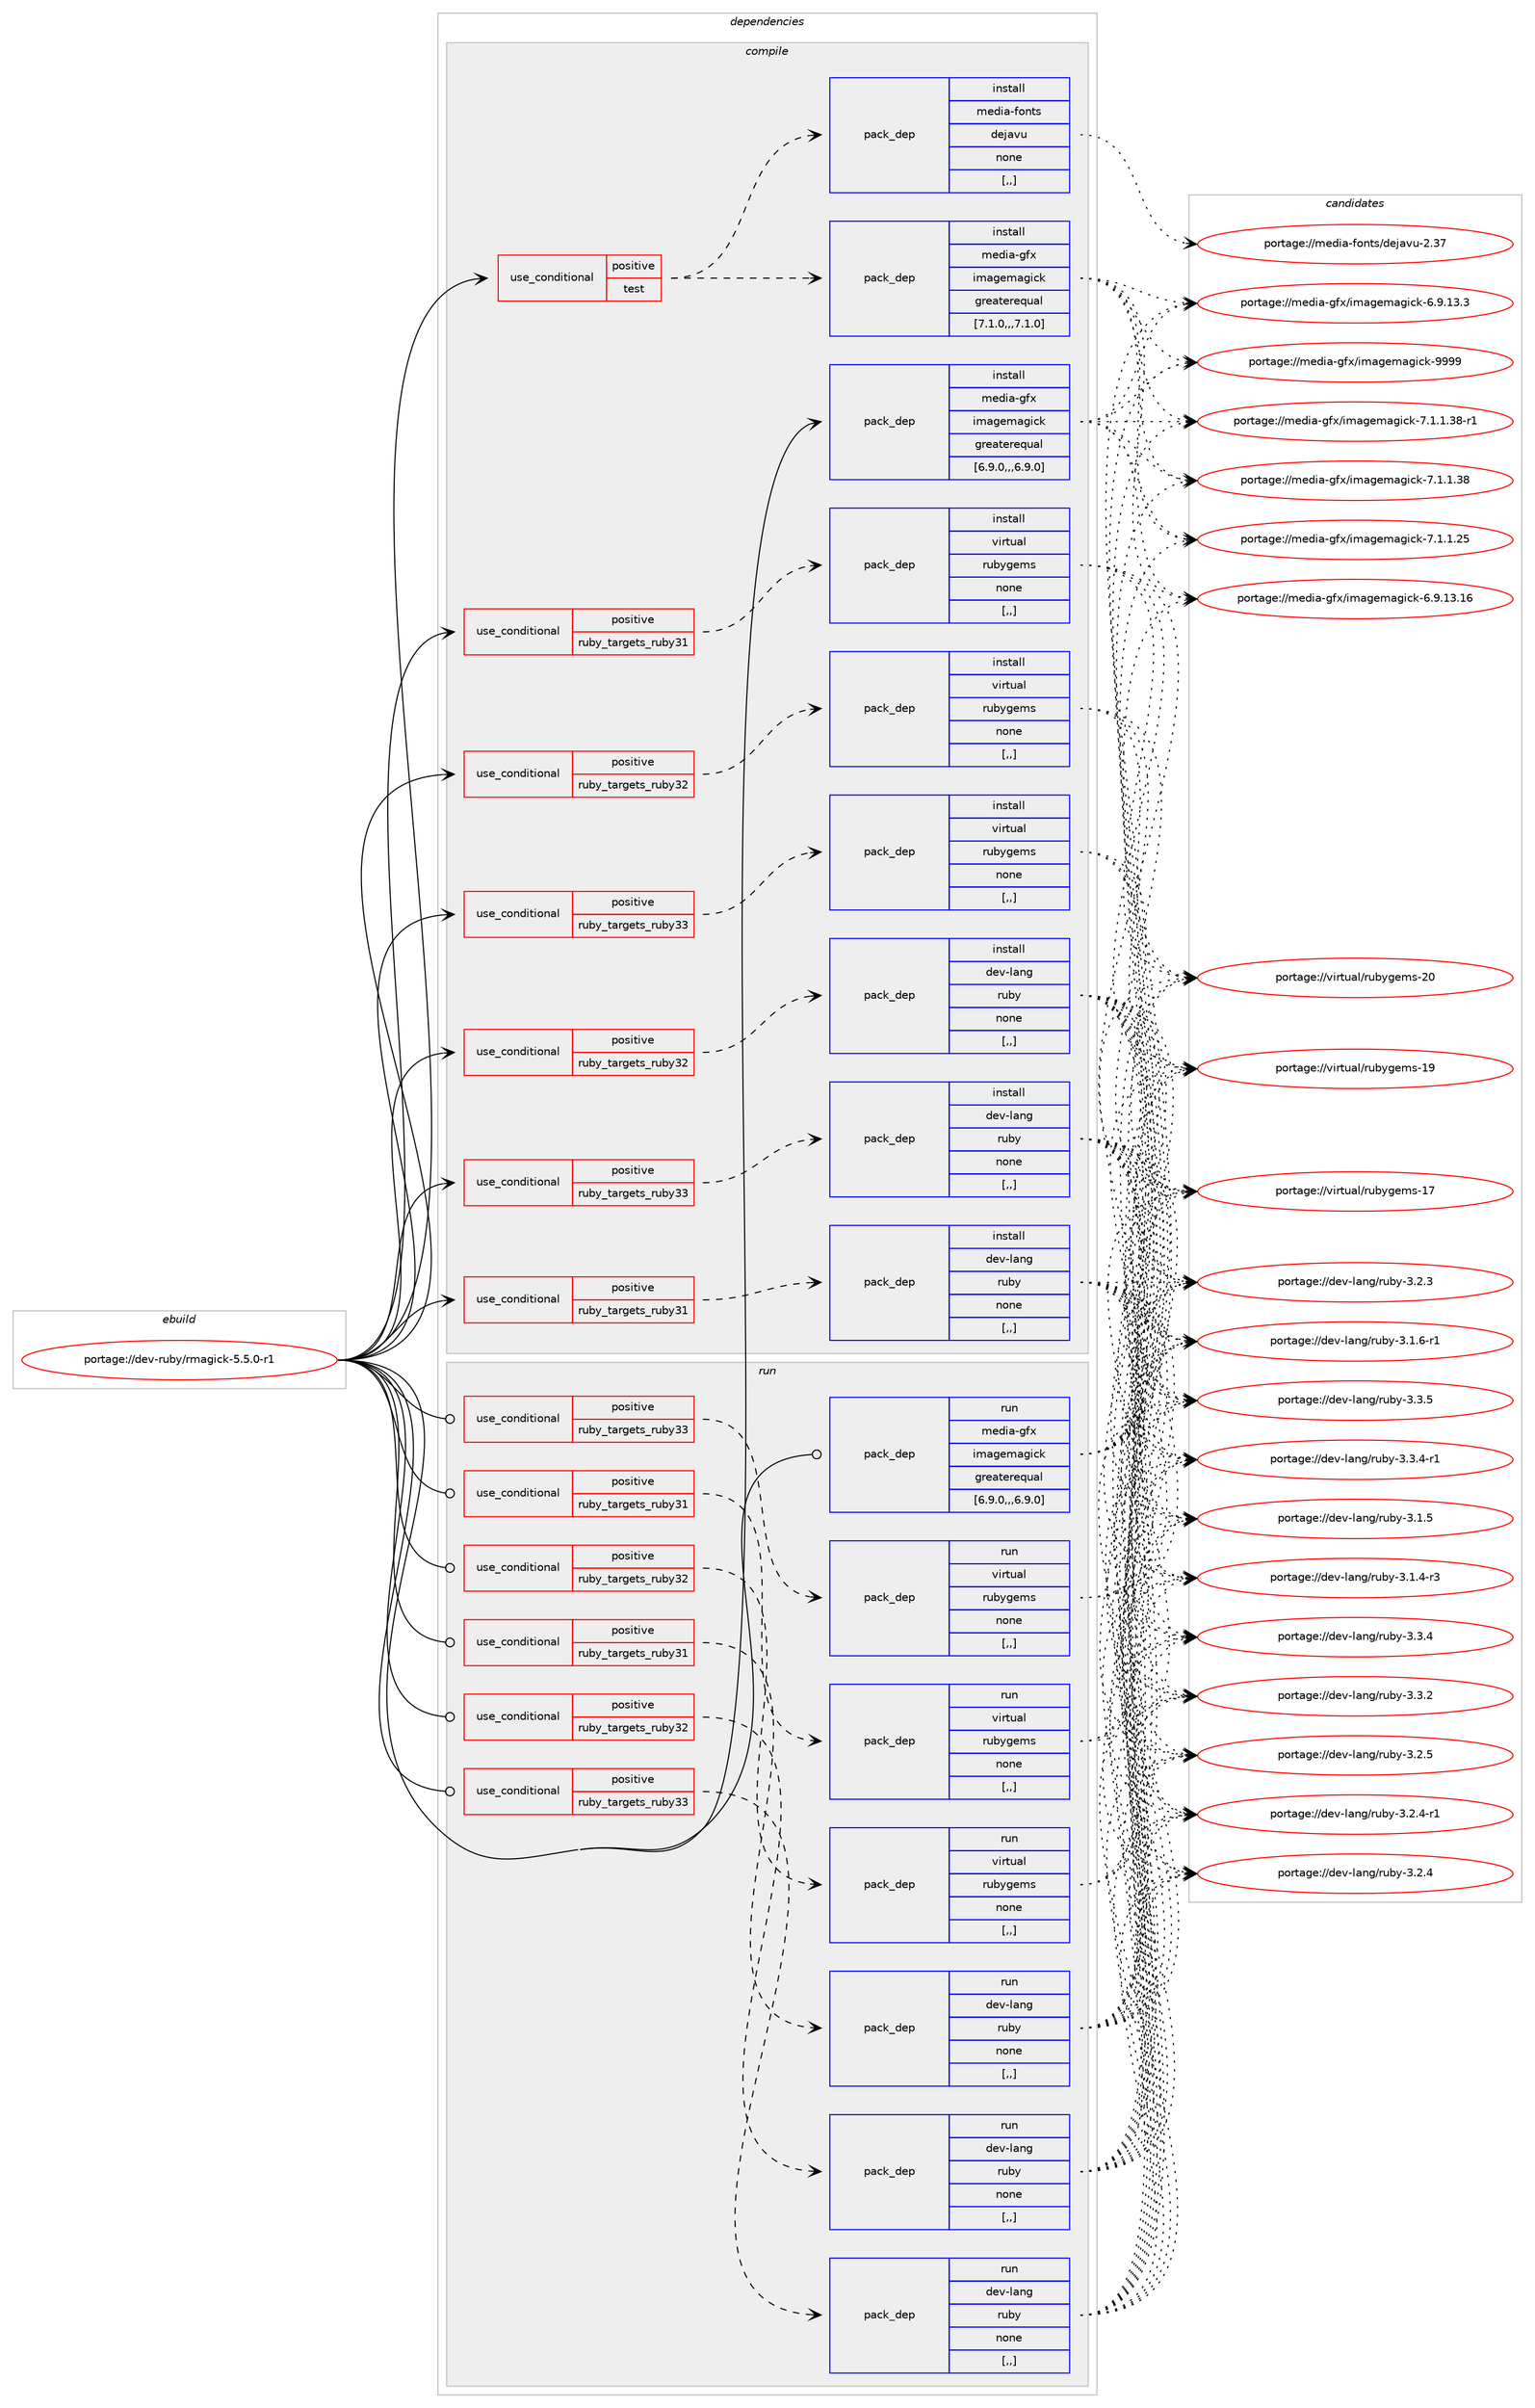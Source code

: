 digraph prolog {

# *************
# Graph options
# *************

newrank=true;
concentrate=true;
compound=true;
graph [rankdir=LR,fontname=Helvetica,fontsize=10,ranksep=1.5];#, ranksep=2.5, nodesep=0.2];
edge  [arrowhead=vee];
node  [fontname=Helvetica,fontsize=10];

# **********
# The ebuild
# **********

subgraph cluster_leftcol {
color=gray;
label=<<i>ebuild</i>>;
id [label="portage://dev-ruby/rmagick-5.5.0-r1", color=red, width=4, href="../dev-ruby/rmagick-5.5.0-r1.svg"];
}

# ****************
# The dependencies
# ****************

subgraph cluster_midcol {
color=gray;
label=<<i>dependencies</i>>;
subgraph cluster_compile {
fillcolor="#eeeeee";
style=filled;
label=<<i>compile</i>>;
subgraph cond185738 {
dependency695220 [label=<<TABLE BORDER="0" CELLBORDER="1" CELLSPACING="0" CELLPADDING="4"><TR><TD ROWSPAN="3" CELLPADDING="10">use_conditional</TD></TR><TR><TD>positive</TD></TR><TR><TD>ruby_targets_ruby31</TD></TR></TABLE>>, shape=none, color=red];
subgraph pack504527 {
dependency695221 [label=<<TABLE BORDER="0" CELLBORDER="1" CELLSPACING="0" CELLPADDING="4" WIDTH="220"><TR><TD ROWSPAN="6" CELLPADDING="30">pack_dep</TD></TR><TR><TD WIDTH="110">install</TD></TR><TR><TD>dev-lang</TD></TR><TR><TD>ruby</TD></TR><TR><TD>none</TD></TR><TR><TD>[,,]</TD></TR></TABLE>>, shape=none, color=blue];
}
dependency695220:e -> dependency695221:w [weight=20,style="dashed",arrowhead="vee"];
}
id:e -> dependency695220:w [weight=20,style="solid",arrowhead="vee"];
subgraph cond185739 {
dependency695222 [label=<<TABLE BORDER="0" CELLBORDER="1" CELLSPACING="0" CELLPADDING="4"><TR><TD ROWSPAN="3" CELLPADDING="10">use_conditional</TD></TR><TR><TD>positive</TD></TR><TR><TD>ruby_targets_ruby31</TD></TR></TABLE>>, shape=none, color=red];
subgraph pack504528 {
dependency695223 [label=<<TABLE BORDER="0" CELLBORDER="1" CELLSPACING="0" CELLPADDING="4" WIDTH="220"><TR><TD ROWSPAN="6" CELLPADDING="30">pack_dep</TD></TR><TR><TD WIDTH="110">install</TD></TR><TR><TD>virtual</TD></TR><TR><TD>rubygems</TD></TR><TR><TD>none</TD></TR><TR><TD>[,,]</TD></TR></TABLE>>, shape=none, color=blue];
}
dependency695222:e -> dependency695223:w [weight=20,style="dashed",arrowhead="vee"];
}
id:e -> dependency695222:w [weight=20,style="solid",arrowhead="vee"];
subgraph cond185740 {
dependency695224 [label=<<TABLE BORDER="0" CELLBORDER="1" CELLSPACING="0" CELLPADDING="4"><TR><TD ROWSPAN="3" CELLPADDING="10">use_conditional</TD></TR><TR><TD>positive</TD></TR><TR><TD>ruby_targets_ruby32</TD></TR></TABLE>>, shape=none, color=red];
subgraph pack504529 {
dependency695225 [label=<<TABLE BORDER="0" CELLBORDER="1" CELLSPACING="0" CELLPADDING="4" WIDTH="220"><TR><TD ROWSPAN="6" CELLPADDING="30">pack_dep</TD></TR><TR><TD WIDTH="110">install</TD></TR><TR><TD>dev-lang</TD></TR><TR><TD>ruby</TD></TR><TR><TD>none</TD></TR><TR><TD>[,,]</TD></TR></TABLE>>, shape=none, color=blue];
}
dependency695224:e -> dependency695225:w [weight=20,style="dashed",arrowhead="vee"];
}
id:e -> dependency695224:w [weight=20,style="solid",arrowhead="vee"];
subgraph cond185741 {
dependency695226 [label=<<TABLE BORDER="0" CELLBORDER="1" CELLSPACING="0" CELLPADDING="4"><TR><TD ROWSPAN="3" CELLPADDING="10">use_conditional</TD></TR><TR><TD>positive</TD></TR><TR><TD>ruby_targets_ruby32</TD></TR></TABLE>>, shape=none, color=red];
subgraph pack504530 {
dependency695227 [label=<<TABLE BORDER="0" CELLBORDER="1" CELLSPACING="0" CELLPADDING="4" WIDTH="220"><TR><TD ROWSPAN="6" CELLPADDING="30">pack_dep</TD></TR><TR><TD WIDTH="110">install</TD></TR><TR><TD>virtual</TD></TR><TR><TD>rubygems</TD></TR><TR><TD>none</TD></TR><TR><TD>[,,]</TD></TR></TABLE>>, shape=none, color=blue];
}
dependency695226:e -> dependency695227:w [weight=20,style="dashed",arrowhead="vee"];
}
id:e -> dependency695226:w [weight=20,style="solid",arrowhead="vee"];
subgraph cond185742 {
dependency695228 [label=<<TABLE BORDER="0" CELLBORDER="1" CELLSPACING="0" CELLPADDING="4"><TR><TD ROWSPAN="3" CELLPADDING="10">use_conditional</TD></TR><TR><TD>positive</TD></TR><TR><TD>ruby_targets_ruby33</TD></TR></TABLE>>, shape=none, color=red];
subgraph pack504531 {
dependency695229 [label=<<TABLE BORDER="0" CELLBORDER="1" CELLSPACING="0" CELLPADDING="4" WIDTH="220"><TR><TD ROWSPAN="6" CELLPADDING="30">pack_dep</TD></TR><TR><TD WIDTH="110">install</TD></TR><TR><TD>dev-lang</TD></TR><TR><TD>ruby</TD></TR><TR><TD>none</TD></TR><TR><TD>[,,]</TD></TR></TABLE>>, shape=none, color=blue];
}
dependency695228:e -> dependency695229:w [weight=20,style="dashed",arrowhead="vee"];
}
id:e -> dependency695228:w [weight=20,style="solid",arrowhead="vee"];
subgraph cond185743 {
dependency695230 [label=<<TABLE BORDER="0" CELLBORDER="1" CELLSPACING="0" CELLPADDING="4"><TR><TD ROWSPAN="3" CELLPADDING="10">use_conditional</TD></TR><TR><TD>positive</TD></TR><TR><TD>ruby_targets_ruby33</TD></TR></TABLE>>, shape=none, color=red];
subgraph pack504532 {
dependency695231 [label=<<TABLE BORDER="0" CELLBORDER="1" CELLSPACING="0" CELLPADDING="4" WIDTH="220"><TR><TD ROWSPAN="6" CELLPADDING="30">pack_dep</TD></TR><TR><TD WIDTH="110">install</TD></TR><TR><TD>virtual</TD></TR><TR><TD>rubygems</TD></TR><TR><TD>none</TD></TR><TR><TD>[,,]</TD></TR></TABLE>>, shape=none, color=blue];
}
dependency695230:e -> dependency695231:w [weight=20,style="dashed",arrowhead="vee"];
}
id:e -> dependency695230:w [weight=20,style="solid",arrowhead="vee"];
subgraph cond185744 {
dependency695232 [label=<<TABLE BORDER="0" CELLBORDER="1" CELLSPACING="0" CELLPADDING="4"><TR><TD ROWSPAN="3" CELLPADDING="10">use_conditional</TD></TR><TR><TD>positive</TD></TR><TR><TD>test</TD></TR></TABLE>>, shape=none, color=red];
subgraph pack504533 {
dependency695233 [label=<<TABLE BORDER="0" CELLBORDER="1" CELLSPACING="0" CELLPADDING="4" WIDTH="220"><TR><TD ROWSPAN="6" CELLPADDING="30">pack_dep</TD></TR><TR><TD WIDTH="110">install</TD></TR><TR><TD>media-gfx</TD></TR><TR><TD>imagemagick</TD></TR><TR><TD>greaterequal</TD></TR><TR><TD>[7.1.0,,,7.1.0]</TD></TR></TABLE>>, shape=none, color=blue];
}
dependency695232:e -> dependency695233:w [weight=20,style="dashed",arrowhead="vee"];
subgraph pack504534 {
dependency695234 [label=<<TABLE BORDER="0" CELLBORDER="1" CELLSPACING="0" CELLPADDING="4" WIDTH="220"><TR><TD ROWSPAN="6" CELLPADDING="30">pack_dep</TD></TR><TR><TD WIDTH="110">install</TD></TR><TR><TD>media-fonts</TD></TR><TR><TD>dejavu</TD></TR><TR><TD>none</TD></TR><TR><TD>[,,]</TD></TR></TABLE>>, shape=none, color=blue];
}
dependency695232:e -> dependency695234:w [weight=20,style="dashed",arrowhead="vee"];
}
id:e -> dependency695232:w [weight=20,style="solid",arrowhead="vee"];
subgraph pack504535 {
dependency695235 [label=<<TABLE BORDER="0" CELLBORDER="1" CELLSPACING="0" CELLPADDING="4" WIDTH="220"><TR><TD ROWSPAN="6" CELLPADDING="30">pack_dep</TD></TR><TR><TD WIDTH="110">install</TD></TR><TR><TD>media-gfx</TD></TR><TR><TD>imagemagick</TD></TR><TR><TD>greaterequal</TD></TR><TR><TD>[6.9.0,,,6.9.0]</TD></TR></TABLE>>, shape=none, color=blue];
}
id:e -> dependency695235:w [weight=20,style="solid",arrowhead="vee"];
}
subgraph cluster_compileandrun {
fillcolor="#eeeeee";
style=filled;
label=<<i>compile and run</i>>;
}
subgraph cluster_run {
fillcolor="#eeeeee";
style=filled;
label=<<i>run</i>>;
subgraph cond185745 {
dependency695236 [label=<<TABLE BORDER="0" CELLBORDER="1" CELLSPACING="0" CELLPADDING="4"><TR><TD ROWSPAN="3" CELLPADDING="10">use_conditional</TD></TR><TR><TD>positive</TD></TR><TR><TD>ruby_targets_ruby31</TD></TR></TABLE>>, shape=none, color=red];
subgraph pack504536 {
dependency695237 [label=<<TABLE BORDER="0" CELLBORDER="1" CELLSPACING="0" CELLPADDING="4" WIDTH="220"><TR><TD ROWSPAN="6" CELLPADDING="30">pack_dep</TD></TR><TR><TD WIDTH="110">run</TD></TR><TR><TD>dev-lang</TD></TR><TR><TD>ruby</TD></TR><TR><TD>none</TD></TR><TR><TD>[,,]</TD></TR></TABLE>>, shape=none, color=blue];
}
dependency695236:e -> dependency695237:w [weight=20,style="dashed",arrowhead="vee"];
}
id:e -> dependency695236:w [weight=20,style="solid",arrowhead="odot"];
subgraph cond185746 {
dependency695238 [label=<<TABLE BORDER="0" CELLBORDER="1" CELLSPACING="0" CELLPADDING="4"><TR><TD ROWSPAN="3" CELLPADDING="10">use_conditional</TD></TR><TR><TD>positive</TD></TR><TR><TD>ruby_targets_ruby31</TD></TR></TABLE>>, shape=none, color=red];
subgraph pack504537 {
dependency695239 [label=<<TABLE BORDER="0" CELLBORDER="1" CELLSPACING="0" CELLPADDING="4" WIDTH="220"><TR><TD ROWSPAN="6" CELLPADDING="30">pack_dep</TD></TR><TR><TD WIDTH="110">run</TD></TR><TR><TD>virtual</TD></TR><TR><TD>rubygems</TD></TR><TR><TD>none</TD></TR><TR><TD>[,,]</TD></TR></TABLE>>, shape=none, color=blue];
}
dependency695238:e -> dependency695239:w [weight=20,style="dashed",arrowhead="vee"];
}
id:e -> dependency695238:w [weight=20,style="solid",arrowhead="odot"];
subgraph cond185747 {
dependency695240 [label=<<TABLE BORDER="0" CELLBORDER="1" CELLSPACING="0" CELLPADDING="4"><TR><TD ROWSPAN="3" CELLPADDING="10">use_conditional</TD></TR><TR><TD>positive</TD></TR><TR><TD>ruby_targets_ruby32</TD></TR></TABLE>>, shape=none, color=red];
subgraph pack504538 {
dependency695241 [label=<<TABLE BORDER="0" CELLBORDER="1" CELLSPACING="0" CELLPADDING="4" WIDTH="220"><TR><TD ROWSPAN="6" CELLPADDING="30">pack_dep</TD></TR><TR><TD WIDTH="110">run</TD></TR><TR><TD>dev-lang</TD></TR><TR><TD>ruby</TD></TR><TR><TD>none</TD></TR><TR><TD>[,,]</TD></TR></TABLE>>, shape=none, color=blue];
}
dependency695240:e -> dependency695241:w [weight=20,style="dashed",arrowhead="vee"];
}
id:e -> dependency695240:w [weight=20,style="solid",arrowhead="odot"];
subgraph cond185748 {
dependency695242 [label=<<TABLE BORDER="0" CELLBORDER="1" CELLSPACING="0" CELLPADDING="4"><TR><TD ROWSPAN="3" CELLPADDING="10">use_conditional</TD></TR><TR><TD>positive</TD></TR><TR><TD>ruby_targets_ruby32</TD></TR></TABLE>>, shape=none, color=red];
subgraph pack504539 {
dependency695243 [label=<<TABLE BORDER="0" CELLBORDER="1" CELLSPACING="0" CELLPADDING="4" WIDTH="220"><TR><TD ROWSPAN="6" CELLPADDING="30">pack_dep</TD></TR><TR><TD WIDTH="110">run</TD></TR><TR><TD>virtual</TD></TR><TR><TD>rubygems</TD></TR><TR><TD>none</TD></TR><TR><TD>[,,]</TD></TR></TABLE>>, shape=none, color=blue];
}
dependency695242:e -> dependency695243:w [weight=20,style="dashed",arrowhead="vee"];
}
id:e -> dependency695242:w [weight=20,style="solid",arrowhead="odot"];
subgraph cond185749 {
dependency695244 [label=<<TABLE BORDER="0" CELLBORDER="1" CELLSPACING="0" CELLPADDING="4"><TR><TD ROWSPAN="3" CELLPADDING="10">use_conditional</TD></TR><TR><TD>positive</TD></TR><TR><TD>ruby_targets_ruby33</TD></TR></TABLE>>, shape=none, color=red];
subgraph pack504540 {
dependency695245 [label=<<TABLE BORDER="0" CELLBORDER="1" CELLSPACING="0" CELLPADDING="4" WIDTH="220"><TR><TD ROWSPAN="6" CELLPADDING="30">pack_dep</TD></TR><TR><TD WIDTH="110">run</TD></TR><TR><TD>dev-lang</TD></TR><TR><TD>ruby</TD></TR><TR><TD>none</TD></TR><TR><TD>[,,]</TD></TR></TABLE>>, shape=none, color=blue];
}
dependency695244:e -> dependency695245:w [weight=20,style="dashed",arrowhead="vee"];
}
id:e -> dependency695244:w [weight=20,style="solid",arrowhead="odot"];
subgraph cond185750 {
dependency695246 [label=<<TABLE BORDER="0" CELLBORDER="1" CELLSPACING="0" CELLPADDING="4"><TR><TD ROWSPAN="3" CELLPADDING="10">use_conditional</TD></TR><TR><TD>positive</TD></TR><TR><TD>ruby_targets_ruby33</TD></TR></TABLE>>, shape=none, color=red];
subgraph pack504541 {
dependency695247 [label=<<TABLE BORDER="0" CELLBORDER="1" CELLSPACING="0" CELLPADDING="4" WIDTH="220"><TR><TD ROWSPAN="6" CELLPADDING="30">pack_dep</TD></TR><TR><TD WIDTH="110">run</TD></TR><TR><TD>virtual</TD></TR><TR><TD>rubygems</TD></TR><TR><TD>none</TD></TR><TR><TD>[,,]</TD></TR></TABLE>>, shape=none, color=blue];
}
dependency695246:e -> dependency695247:w [weight=20,style="dashed",arrowhead="vee"];
}
id:e -> dependency695246:w [weight=20,style="solid",arrowhead="odot"];
subgraph pack504542 {
dependency695248 [label=<<TABLE BORDER="0" CELLBORDER="1" CELLSPACING="0" CELLPADDING="4" WIDTH="220"><TR><TD ROWSPAN="6" CELLPADDING="30">pack_dep</TD></TR><TR><TD WIDTH="110">run</TD></TR><TR><TD>media-gfx</TD></TR><TR><TD>imagemagick</TD></TR><TR><TD>greaterequal</TD></TR><TR><TD>[6.9.0,,,6.9.0]</TD></TR></TABLE>>, shape=none, color=blue];
}
id:e -> dependency695248:w [weight=20,style="solid",arrowhead="odot"];
}
}

# **************
# The candidates
# **************

subgraph cluster_choices {
rank=same;
color=gray;
label=<<i>candidates</i>>;

subgraph choice504527 {
color=black;
nodesep=1;
choice10010111845108971101034711411798121455146514653 [label="portage://dev-lang/ruby-3.3.5", color=red, width=4,href="../dev-lang/ruby-3.3.5.svg"];
choice100101118451089711010347114117981214551465146524511449 [label="portage://dev-lang/ruby-3.3.4-r1", color=red, width=4,href="../dev-lang/ruby-3.3.4-r1.svg"];
choice10010111845108971101034711411798121455146514652 [label="portage://dev-lang/ruby-3.3.4", color=red, width=4,href="../dev-lang/ruby-3.3.4.svg"];
choice10010111845108971101034711411798121455146514650 [label="portage://dev-lang/ruby-3.3.2", color=red, width=4,href="../dev-lang/ruby-3.3.2.svg"];
choice10010111845108971101034711411798121455146504653 [label="portage://dev-lang/ruby-3.2.5", color=red, width=4,href="../dev-lang/ruby-3.2.5.svg"];
choice100101118451089711010347114117981214551465046524511449 [label="portage://dev-lang/ruby-3.2.4-r1", color=red, width=4,href="../dev-lang/ruby-3.2.4-r1.svg"];
choice10010111845108971101034711411798121455146504652 [label="portage://dev-lang/ruby-3.2.4", color=red, width=4,href="../dev-lang/ruby-3.2.4.svg"];
choice10010111845108971101034711411798121455146504651 [label="portage://dev-lang/ruby-3.2.3", color=red, width=4,href="../dev-lang/ruby-3.2.3.svg"];
choice100101118451089711010347114117981214551464946544511449 [label="portage://dev-lang/ruby-3.1.6-r1", color=red, width=4,href="../dev-lang/ruby-3.1.6-r1.svg"];
choice10010111845108971101034711411798121455146494653 [label="portage://dev-lang/ruby-3.1.5", color=red, width=4,href="../dev-lang/ruby-3.1.5.svg"];
choice100101118451089711010347114117981214551464946524511451 [label="portage://dev-lang/ruby-3.1.4-r3", color=red, width=4,href="../dev-lang/ruby-3.1.4-r3.svg"];
dependency695221:e -> choice10010111845108971101034711411798121455146514653:w [style=dotted,weight="100"];
dependency695221:e -> choice100101118451089711010347114117981214551465146524511449:w [style=dotted,weight="100"];
dependency695221:e -> choice10010111845108971101034711411798121455146514652:w [style=dotted,weight="100"];
dependency695221:e -> choice10010111845108971101034711411798121455146514650:w [style=dotted,weight="100"];
dependency695221:e -> choice10010111845108971101034711411798121455146504653:w [style=dotted,weight="100"];
dependency695221:e -> choice100101118451089711010347114117981214551465046524511449:w [style=dotted,weight="100"];
dependency695221:e -> choice10010111845108971101034711411798121455146504652:w [style=dotted,weight="100"];
dependency695221:e -> choice10010111845108971101034711411798121455146504651:w [style=dotted,weight="100"];
dependency695221:e -> choice100101118451089711010347114117981214551464946544511449:w [style=dotted,weight="100"];
dependency695221:e -> choice10010111845108971101034711411798121455146494653:w [style=dotted,weight="100"];
dependency695221:e -> choice100101118451089711010347114117981214551464946524511451:w [style=dotted,weight="100"];
}
subgraph choice504528 {
color=black;
nodesep=1;
choice118105114116117971084711411798121103101109115455048 [label="portage://virtual/rubygems-20", color=red, width=4,href="../virtual/rubygems-20.svg"];
choice118105114116117971084711411798121103101109115454957 [label="portage://virtual/rubygems-19", color=red, width=4,href="../virtual/rubygems-19.svg"];
choice118105114116117971084711411798121103101109115454955 [label="portage://virtual/rubygems-17", color=red, width=4,href="../virtual/rubygems-17.svg"];
dependency695223:e -> choice118105114116117971084711411798121103101109115455048:w [style=dotted,weight="100"];
dependency695223:e -> choice118105114116117971084711411798121103101109115454957:w [style=dotted,weight="100"];
dependency695223:e -> choice118105114116117971084711411798121103101109115454955:w [style=dotted,weight="100"];
}
subgraph choice504529 {
color=black;
nodesep=1;
choice10010111845108971101034711411798121455146514653 [label="portage://dev-lang/ruby-3.3.5", color=red, width=4,href="../dev-lang/ruby-3.3.5.svg"];
choice100101118451089711010347114117981214551465146524511449 [label="portage://dev-lang/ruby-3.3.4-r1", color=red, width=4,href="../dev-lang/ruby-3.3.4-r1.svg"];
choice10010111845108971101034711411798121455146514652 [label="portage://dev-lang/ruby-3.3.4", color=red, width=4,href="../dev-lang/ruby-3.3.4.svg"];
choice10010111845108971101034711411798121455146514650 [label="portage://dev-lang/ruby-3.3.2", color=red, width=4,href="../dev-lang/ruby-3.3.2.svg"];
choice10010111845108971101034711411798121455146504653 [label="portage://dev-lang/ruby-3.2.5", color=red, width=4,href="../dev-lang/ruby-3.2.5.svg"];
choice100101118451089711010347114117981214551465046524511449 [label="portage://dev-lang/ruby-3.2.4-r1", color=red, width=4,href="../dev-lang/ruby-3.2.4-r1.svg"];
choice10010111845108971101034711411798121455146504652 [label="portage://dev-lang/ruby-3.2.4", color=red, width=4,href="../dev-lang/ruby-3.2.4.svg"];
choice10010111845108971101034711411798121455146504651 [label="portage://dev-lang/ruby-3.2.3", color=red, width=4,href="../dev-lang/ruby-3.2.3.svg"];
choice100101118451089711010347114117981214551464946544511449 [label="portage://dev-lang/ruby-3.1.6-r1", color=red, width=4,href="../dev-lang/ruby-3.1.6-r1.svg"];
choice10010111845108971101034711411798121455146494653 [label="portage://dev-lang/ruby-3.1.5", color=red, width=4,href="../dev-lang/ruby-3.1.5.svg"];
choice100101118451089711010347114117981214551464946524511451 [label="portage://dev-lang/ruby-3.1.4-r3", color=red, width=4,href="../dev-lang/ruby-3.1.4-r3.svg"];
dependency695225:e -> choice10010111845108971101034711411798121455146514653:w [style=dotted,weight="100"];
dependency695225:e -> choice100101118451089711010347114117981214551465146524511449:w [style=dotted,weight="100"];
dependency695225:e -> choice10010111845108971101034711411798121455146514652:w [style=dotted,weight="100"];
dependency695225:e -> choice10010111845108971101034711411798121455146514650:w [style=dotted,weight="100"];
dependency695225:e -> choice10010111845108971101034711411798121455146504653:w [style=dotted,weight="100"];
dependency695225:e -> choice100101118451089711010347114117981214551465046524511449:w [style=dotted,weight="100"];
dependency695225:e -> choice10010111845108971101034711411798121455146504652:w [style=dotted,weight="100"];
dependency695225:e -> choice10010111845108971101034711411798121455146504651:w [style=dotted,weight="100"];
dependency695225:e -> choice100101118451089711010347114117981214551464946544511449:w [style=dotted,weight="100"];
dependency695225:e -> choice10010111845108971101034711411798121455146494653:w [style=dotted,weight="100"];
dependency695225:e -> choice100101118451089711010347114117981214551464946524511451:w [style=dotted,weight="100"];
}
subgraph choice504530 {
color=black;
nodesep=1;
choice118105114116117971084711411798121103101109115455048 [label="portage://virtual/rubygems-20", color=red, width=4,href="../virtual/rubygems-20.svg"];
choice118105114116117971084711411798121103101109115454957 [label="portage://virtual/rubygems-19", color=red, width=4,href="../virtual/rubygems-19.svg"];
choice118105114116117971084711411798121103101109115454955 [label="portage://virtual/rubygems-17", color=red, width=4,href="../virtual/rubygems-17.svg"];
dependency695227:e -> choice118105114116117971084711411798121103101109115455048:w [style=dotted,weight="100"];
dependency695227:e -> choice118105114116117971084711411798121103101109115454957:w [style=dotted,weight="100"];
dependency695227:e -> choice118105114116117971084711411798121103101109115454955:w [style=dotted,weight="100"];
}
subgraph choice504531 {
color=black;
nodesep=1;
choice10010111845108971101034711411798121455146514653 [label="portage://dev-lang/ruby-3.3.5", color=red, width=4,href="../dev-lang/ruby-3.3.5.svg"];
choice100101118451089711010347114117981214551465146524511449 [label="portage://dev-lang/ruby-3.3.4-r1", color=red, width=4,href="../dev-lang/ruby-3.3.4-r1.svg"];
choice10010111845108971101034711411798121455146514652 [label="portage://dev-lang/ruby-3.3.4", color=red, width=4,href="../dev-lang/ruby-3.3.4.svg"];
choice10010111845108971101034711411798121455146514650 [label="portage://dev-lang/ruby-3.3.2", color=red, width=4,href="../dev-lang/ruby-3.3.2.svg"];
choice10010111845108971101034711411798121455146504653 [label="portage://dev-lang/ruby-3.2.5", color=red, width=4,href="../dev-lang/ruby-3.2.5.svg"];
choice100101118451089711010347114117981214551465046524511449 [label="portage://dev-lang/ruby-3.2.4-r1", color=red, width=4,href="../dev-lang/ruby-3.2.4-r1.svg"];
choice10010111845108971101034711411798121455146504652 [label="portage://dev-lang/ruby-3.2.4", color=red, width=4,href="../dev-lang/ruby-3.2.4.svg"];
choice10010111845108971101034711411798121455146504651 [label="portage://dev-lang/ruby-3.2.3", color=red, width=4,href="../dev-lang/ruby-3.2.3.svg"];
choice100101118451089711010347114117981214551464946544511449 [label="portage://dev-lang/ruby-3.1.6-r1", color=red, width=4,href="../dev-lang/ruby-3.1.6-r1.svg"];
choice10010111845108971101034711411798121455146494653 [label="portage://dev-lang/ruby-3.1.5", color=red, width=4,href="../dev-lang/ruby-3.1.5.svg"];
choice100101118451089711010347114117981214551464946524511451 [label="portage://dev-lang/ruby-3.1.4-r3", color=red, width=4,href="../dev-lang/ruby-3.1.4-r3.svg"];
dependency695229:e -> choice10010111845108971101034711411798121455146514653:w [style=dotted,weight="100"];
dependency695229:e -> choice100101118451089711010347114117981214551465146524511449:w [style=dotted,weight="100"];
dependency695229:e -> choice10010111845108971101034711411798121455146514652:w [style=dotted,weight="100"];
dependency695229:e -> choice10010111845108971101034711411798121455146514650:w [style=dotted,weight="100"];
dependency695229:e -> choice10010111845108971101034711411798121455146504653:w [style=dotted,weight="100"];
dependency695229:e -> choice100101118451089711010347114117981214551465046524511449:w [style=dotted,weight="100"];
dependency695229:e -> choice10010111845108971101034711411798121455146504652:w [style=dotted,weight="100"];
dependency695229:e -> choice10010111845108971101034711411798121455146504651:w [style=dotted,weight="100"];
dependency695229:e -> choice100101118451089711010347114117981214551464946544511449:w [style=dotted,weight="100"];
dependency695229:e -> choice10010111845108971101034711411798121455146494653:w [style=dotted,weight="100"];
dependency695229:e -> choice100101118451089711010347114117981214551464946524511451:w [style=dotted,weight="100"];
}
subgraph choice504532 {
color=black;
nodesep=1;
choice118105114116117971084711411798121103101109115455048 [label="portage://virtual/rubygems-20", color=red, width=4,href="../virtual/rubygems-20.svg"];
choice118105114116117971084711411798121103101109115454957 [label="portage://virtual/rubygems-19", color=red, width=4,href="../virtual/rubygems-19.svg"];
choice118105114116117971084711411798121103101109115454955 [label="portage://virtual/rubygems-17", color=red, width=4,href="../virtual/rubygems-17.svg"];
dependency695231:e -> choice118105114116117971084711411798121103101109115455048:w [style=dotted,weight="100"];
dependency695231:e -> choice118105114116117971084711411798121103101109115454957:w [style=dotted,weight="100"];
dependency695231:e -> choice118105114116117971084711411798121103101109115454955:w [style=dotted,weight="100"];
}
subgraph choice504533 {
color=black;
nodesep=1;
choice1091011001059745103102120471051099710310110997103105991074557575757 [label="portage://media-gfx/imagemagick-9999", color=red, width=4,href="../media-gfx/imagemagick-9999.svg"];
choice1091011001059745103102120471051099710310110997103105991074555464946494651564511449 [label="portage://media-gfx/imagemagick-7.1.1.38-r1", color=red, width=4,href="../media-gfx/imagemagick-7.1.1.38-r1.svg"];
choice109101100105974510310212047105109971031011099710310599107455546494649465156 [label="portage://media-gfx/imagemagick-7.1.1.38", color=red, width=4,href="../media-gfx/imagemagick-7.1.1.38.svg"];
choice109101100105974510310212047105109971031011099710310599107455546494649465053 [label="portage://media-gfx/imagemagick-7.1.1.25", color=red, width=4,href="../media-gfx/imagemagick-7.1.1.25.svg"];
choice10910110010597451031021204710510997103101109971031059910745544657464951464954 [label="portage://media-gfx/imagemagick-6.9.13.16", color=red, width=4,href="../media-gfx/imagemagick-6.9.13.16.svg"];
choice109101100105974510310212047105109971031011099710310599107455446574649514651 [label="portage://media-gfx/imagemagick-6.9.13.3", color=red, width=4,href="../media-gfx/imagemagick-6.9.13.3.svg"];
dependency695233:e -> choice1091011001059745103102120471051099710310110997103105991074557575757:w [style=dotted,weight="100"];
dependency695233:e -> choice1091011001059745103102120471051099710310110997103105991074555464946494651564511449:w [style=dotted,weight="100"];
dependency695233:e -> choice109101100105974510310212047105109971031011099710310599107455546494649465156:w [style=dotted,weight="100"];
dependency695233:e -> choice109101100105974510310212047105109971031011099710310599107455546494649465053:w [style=dotted,weight="100"];
dependency695233:e -> choice10910110010597451031021204710510997103101109971031059910745544657464951464954:w [style=dotted,weight="100"];
dependency695233:e -> choice109101100105974510310212047105109971031011099710310599107455446574649514651:w [style=dotted,weight="100"];
}
subgraph choice504534 {
color=black;
nodesep=1;
choice109101100105974510211111011611547100101106971181174550465155 [label="portage://media-fonts/dejavu-2.37", color=red, width=4,href="../media-fonts/dejavu-2.37.svg"];
dependency695234:e -> choice109101100105974510211111011611547100101106971181174550465155:w [style=dotted,weight="100"];
}
subgraph choice504535 {
color=black;
nodesep=1;
choice1091011001059745103102120471051099710310110997103105991074557575757 [label="portage://media-gfx/imagemagick-9999", color=red, width=4,href="../media-gfx/imagemagick-9999.svg"];
choice1091011001059745103102120471051099710310110997103105991074555464946494651564511449 [label="portage://media-gfx/imagemagick-7.1.1.38-r1", color=red, width=4,href="../media-gfx/imagemagick-7.1.1.38-r1.svg"];
choice109101100105974510310212047105109971031011099710310599107455546494649465156 [label="portage://media-gfx/imagemagick-7.1.1.38", color=red, width=4,href="../media-gfx/imagemagick-7.1.1.38.svg"];
choice109101100105974510310212047105109971031011099710310599107455546494649465053 [label="portage://media-gfx/imagemagick-7.1.1.25", color=red, width=4,href="../media-gfx/imagemagick-7.1.1.25.svg"];
choice10910110010597451031021204710510997103101109971031059910745544657464951464954 [label="portage://media-gfx/imagemagick-6.9.13.16", color=red, width=4,href="../media-gfx/imagemagick-6.9.13.16.svg"];
choice109101100105974510310212047105109971031011099710310599107455446574649514651 [label="portage://media-gfx/imagemagick-6.9.13.3", color=red, width=4,href="../media-gfx/imagemagick-6.9.13.3.svg"];
dependency695235:e -> choice1091011001059745103102120471051099710310110997103105991074557575757:w [style=dotted,weight="100"];
dependency695235:e -> choice1091011001059745103102120471051099710310110997103105991074555464946494651564511449:w [style=dotted,weight="100"];
dependency695235:e -> choice109101100105974510310212047105109971031011099710310599107455546494649465156:w [style=dotted,weight="100"];
dependency695235:e -> choice109101100105974510310212047105109971031011099710310599107455546494649465053:w [style=dotted,weight="100"];
dependency695235:e -> choice10910110010597451031021204710510997103101109971031059910745544657464951464954:w [style=dotted,weight="100"];
dependency695235:e -> choice109101100105974510310212047105109971031011099710310599107455446574649514651:w [style=dotted,weight="100"];
}
subgraph choice504536 {
color=black;
nodesep=1;
choice10010111845108971101034711411798121455146514653 [label="portage://dev-lang/ruby-3.3.5", color=red, width=4,href="../dev-lang/ruby-3.3.5.svg"];
choice100101118451089711010347114117981214551465146524511449 [label="portage://dev-lang/ruby-3.3.4-r1", color=red, width=4,href="../dev-lang/ruby-3.3.4-r1.svg"];
choice10010111845108971101034711411798121455146514652 [label="portage://dev-lang/ruby-3.3.4", color=red, width=4,href="../dev-lang/ruby-3.3.4.svg"];
choice10010111845108971101034711411798121455146514650 [label="portage://dev-lang/ruby-3.3.2", color=red, width=4,href="../dev-lang/ruby-3.3.2.svg"];
choice10010111845108971101034711411798121455146504653 [label="portage://dev-lang/ruby-3.2.5", color=red, width=4,href="../dev-lang/ruby-3.2.5.svg"];
choice100101118451089711010347114117981214551465046524511449 [label="portage://dev-lang/ruby-3.2.4-r1", color=red, width=4,href="../dev-lang/ruby-3.2.4-r1.svg"];
choice10010111845108971101034711411798121455146504652 [label="portage://dev-lang/ruby-3.2.4", color=red, width=4,href="../dev-lang/ruby-3.2.4.svg"];
choice10010111845108971101034711411798121455146504651 [label="portage://dev-lang/ruby-3.2.3", color=red, width=4,href="../dev-lang/ruby-3.2.3.svg"];
choice100101118451089711010347114117981214551464946544511449 [label="portage://dev-lang/ruby-3.1.6-r1", color=red, width=4,href="../dev-lang/ruby-3.1.6-r1.svg"];
choice10010111845108971101034711411798121455146494653 [label="portage://dev-lang/ruby-3.1.5", color=red, width=4,href="../dev-lang/ruby-3.1.5.svg"];
choice100101118451089711010347114117981214551464946524511451 [label="portage://dev-lang/ruby-3.1.4-r3", color=red, width=4,href="../dev-lang/ruby-3.1.4-r3.svg"];
dependency695237:e -> choice10010111845108971101034711411798121455146514653:w [style=dotted,weight="100"];
dependency695237:e -> choice100101118451089711010347114117981214551465146524511449:w [style=dotted,weight="100"];
dependency695237:e -> choice10010111845108971101034711411798121455146514652:w [style=dotted,weight="100"];
dependency695237:e -> choice10010111845108971101034711411798121455146514650:w [style=dotted,weight="100"];
dependency695237:e -> choice10010111845108971101034711411798121455146504653:w [style=dotted,weight="100"];
dependency695237:e -> choice100101118451089711010347114117981214551465046524511449:w [style=dotted,weight="100"];
dependency695237:e -> choice10010111845108971101034711411798121455146504652:w [style=dotted,weight="100"];
dependency695237:e -> choice10010111845108971101034711411798121455146504651:w [style=dotted,weight="100"];
dependency695237:e -> choice100101118451089711010347114117981214551464946544511449:w [style=dotted,weight="100"];
dependency695237:e -> choice10010111845108971101034711411798121455146494653:w [style=dotted,weight="100"];
dependency695237:e -> choice100101118451089711010347114117981214551464946524511451:w [style=dotted,weight="100"];
}
subgraph choice504537 {
color=black;
nodesep=1;
choice118105114116117971084711411798121103101109115455048 [label="portage://virtual/rubygems-20", color=red, width=4,href="../virtual/rubygems-20.svg"];
choice118105114116117971084711411798121103101109115454957 [label="portage://virtual/rubygems-19", color=red, width=4,href="../virtual/rubygems-19.svg"];
choice118105114116117971084711411798121103101109115454955 [label="portage://virtual/rubygems-17", color=red, width=4,href="../virtual/rubygems-17.svg"];
dependency695239:e -> choice118105114116117971084711411798121103101109115455048:w [style=dotted,weight="100"];
dependency695239:e -> choice118105114116117971084711411798121103101109115454957:w [style=dotted,weight="100"];
dependency695239:e -> choice118105114116117971084711411798121103101109115454955:w [style=dotted,weight="100"];
}
subgraph choice504538 {
color=black;
nodesep=1;
choice10010111845108971101034711411798121455146514653 [label="portage://dev-lang/ruby-3.3.5", color=red, width=4,href="../dev-lang/ruby-3.3.5.svg"];
choice100101118451089711010347114117981214551465146524511449 [label="portage://dev-lang/ruby-3.3.4-r1", color=red, width=4,href="../dev-lang/ruby-3.3.4-r1.svg"];
choice10010111845108971101034711411798121455146514652 [label="portage://dev-lang/ruby-3.3.4", color=red, width=4,href="../dev-lang/ruby-3.3.4.svg"];
choice10010111845108971101034711411798121455146514650 [label="portage://dev-lang/ruby-3.3.2", color=red, width=4,href="../dev-lang/ruby-3.3.2.svg"];
choice10010111845108971101034711411798121455146504653 [label="portage://dev-lang/ruby-3.2.5", color=red, width=4,href="../dev-lang/ruby-3.2.5.svg"];
choice100101118451089711010347114117981214551465046524511449 [label="portage://dev-lang/ruby-3.2.4-r1", color=red, width=4,href="../dev-lang/ruby-3.2.4-r1.svg"];
choice10010111845108971101034711411798121455146504652 [label="portage://dev-lang/ruby-3.2.4", color=red, width=4,href="../dev-lang/ruby-3.2.4.svg"];
choice10010111845108971101034711411798121455146504651 [label="portage://dev-lang/ruby-3.2.3", color=red, width=4,href="../dev-lang/ruby-3.2.3.svg"];
choice100101118451089711010347114117981214551464946544511449 [label="portage://dev-lang/ruby-3.1.6-r1", color=red, width=4,href="../dev-lang/ruby-3.1.6-r1.svg"];
choice10010111845108971101034711411798121455146494653 [label="portage://dev-lang/ruby-3.1.5", color=red, width=4,href="../dev-lang/ruby-3.1.5.svg"];
choice100101118451089711010347114117981214551464946524511451 [label="portage://dev-lang/ruby-3.1.4-r3", color=red, width=4,href="../dev-lang/ruby-3.1.4-r3.svg"];
dependency695241:e -> choice10010111845108971101034711411798121455146514653:w [style=dotted,weight="100"];
dependency695241:e -> choice100101118451089711010347114117981214551465146524511449:w [style=dotted,weight="100"];
dependency695241:e -> choice10010111845108971101034711411798121455146514652:w [style=dotted,weight="100"];
dependency695241:e -> choice10010111845108971101034711411798121455146514650:w [style=dotted,weight="100"];
dependency695241:e -> choice10010111845108971101034711411798121455146504653:w [style=dotted,weight="100"];
dependency695241:e -> choice100101118451089711010347114117981214551465046524511449:w [style=dotted,weight="100"];
dependency695241:e -> choice10010111845108971101034711411798121455146504652:w [style=dotted,weight="100"];
dependency695241:e -> choice10010111845108971101034711411798121455146504651:w [style=dotted,weight="100"];
dependency695241:e -> choice100101118451089711010347114117981214551464946544511449:w [style=dotted,weight="100"];
dependency695241:e -> choice10010111845108971101034711411798121455146494653:w [style=dotted,weight="100"];
dependency695241:e -> choice100101118451089711010347114117981214551464946524511451:w [style=dotted,weight="100"];
}
subgraph choice504539 {
color=black;
nodesep=1;
choice118105114116117971084711411798121103101109115455048 [label="portage://virtual/rubygems-20", color=red, width=4,href="../virtual/rubygems-20.svg"];
choice118105114116117971084711411798121103101109115454957 [label="portage://virtual/rubygems-19", color=red, width=4,href="../virtual/rubygems-19.svg"];
choice118105114116117971084711411798121103101109115454955 [label="portage://virtual/rubygems-17", color=red, width=4,href="../virtual/rubygems-17.svg"];
dependency695243:e -> choice118105114116117971084711411798121103101109115455048:w [style=dotted,weight="100"];
dependency695243:e -> choice118105114116117971084711411798121103101109115454957:w [style=dotted,weight="100"];
dependency695243:e -> choice118105114116117971084711411798121103101109115454955:w [style=dotted,weight="100"];
}
subgraph choice504540 {
color=black;
nodesep=1;
choice10010111845108971101034711411798121455146514653 [label="portage://dev-lang/ruby-3.3.5", color=red, width=4,href="../dev-lang/ruby-3.3.5.svg"];
choice100101118451089711010347114117981214551465146524511449 [label="portage://dev-lang/ruby-3.3.4-r1", color=red, width=4,href="../dev-lang/ruby-3.3.4-r1.svg"];
choice10010111845108971101034711411798121455146514652 [label="portage://dev-lang/ruby-3.3.4", color=red, width=4,href="../dev-lang/ruby-3.3.4.svg"];
choice10010111845108971101034711411798121455146514650 [label="portage://dev-lang/ruby-3.3.2", color=red, width=4,href="../dev-lang/ruby-3.3.2.svg"];
choice10010111845108971101034711411798121455146504653 [label="portage://dev-lang/ruby-3.2.5", color=red, width=4,href="../dev-lang/ruby-3.2.5.svg"];
choice100101118451089711010347114117981214551465046524511449 [label="portage://dev-lang/ruby-3.2.4-r1", color=red, width=4,href="../dev-lang/ruby-3.2.4-r1.svg"];
choice10010111845108971101034711411798121455146504652 [label="portage://dev-lang/ruby-3.2.4", color=red, width=4,href="../dev-lang/ruby-3.2.4.svg"];
choice10010111845108971101034711411798121455146504651 [label="portage://dev-lang/ruby-3.2.3", color=red, width=4,href="../dev-lang/ruby-3.2.3.svg"];
choice100101118451089711010347114117981214551464946544511449 [label="portage://dev-lang/ruby-3.1.6-r1", color=red, width=4,href="../dev-lang/ruby-3.1.6-r1.svg"];
choice10010111845108971101034711411798121455146494653 [label="portage://dev-lang/ruby-3.1.5", color=red, width=4,href="../dev-lang/ruby-3.1.5.svg"];
choice100101118451089711010347114117981214551464946524511451 [label="portage://dev-lang/ruby-3.1.4-r3", color=red, width=4,href="../dev-lang/ruby-3.1.4-r3.svg"];
dependency695245:e -> choice10010111845108971101034711411798121455146514653:w [style=dotted,weight="100"];
dependency695245:e -> choice100101118451089711010347114117981214551465146524511449:w [style=dotted,weight="100"];
dependency695245:e -> choice10010111845108971101034711411798121455146514652:w [style=dotted,weight="100"];
dependency695245:e -> choice10010111845108971101034711411798121455146514650:w [style=dotted,weight="100"];
dependency695245:e -> choice10010111845108971101034711411798121455146504653:w [style=dotted,weight="100"];
dependency695245:e -> choice100101118451089711010347114117981214551465046524511449:w [style=dotted,weight="100"];
dependency695245:e -> choice10010111845108971101034711411798121455146504652:w [style=dotted,weight="100"];
dependency695245:e -> choice10010111845108971101034711411798121455146504651:w [style=dotted,weight="100"];
dependency695245:e -> choice100101118451089711010347114117981214551464946544511449:w [style=dotted,weight="100"];
dependency695245:e -> choice10010111845108971101034711411798121455146494653:w [style=dotted,weight="100"];
dependency695245:e -> choice100101118451089711010347114117981214551464946524511451:w [style=dotted,weight="100"];
}
subgraph choice504541 {
color=black;
nodesep=1;
choice118105114116117971084711411798121103101109115455048 [label="portage://virtual/rubygems-20", color=red, width=4,href="../virtual/rubygems-20.svg"];
choice118105114116117971084711411798121103101109115454957 [label="portage://virtual/rubygems-19", color=red, width=4,href="../virtual/rubygems-19.svg"];
choice118105114116117971084711411798121103101109115454955 [label="portage://virtual/rubygems-17", color=red, width=4,href="../virtual/rubygems-17.svg"];
dependency695247:e -> choice118105114116117971084711411798121103101109115455048:w [style=dotted,weight="100"];
dependency695247:e -> choice118105114116117971084711411798121103101109115454957:w [style=dotted,weight="100"];
dependency695247:e -> choice118105114116117971084711411798121103101109115454955:w [style=dotted,weight="100"];
}
subgraph choice504542 {
color=black;
nodesep=1;
choice1091011001059745103102120471051099710310110997103105991074557575757 [label="portage://media-gfx/imagemagick-9999", color=red, width=4,href="../media-gfx/imagemagick-9999.svg"];
choice1091011001059745103102120471051099710310110997103105991074555464946494651564511449 [label="portage://media-gfx/imagemagick-7.1.1.38-r1", color=red, width=4,href="../media-gfx/imagemagick-7.1.1.38-r1.svg"];
choice109101100105974510310212047105109971031011099710310599107455546494649465156 [label="portage://media-gfx/imagemagick-7.1.1.38", color=red, width=4,href="../media-gfx/imagemagick-7.1.1.38.svg"];
choice109101100105974510310212047105109971031011099710310599107455546494649465053 [label="portage://media-gfx/imagemagick-7.1.1.25", color=red, width=4,href="../media-gfx/imagemagick-7.1.1.25.svg"];
choice10910110010597451031021204710510997103101109971031059910745544657464951464954 [label="portage://media-gfx/imagemagick-6.9.13.16", color=red, width=4,href="../media-gfx/imagemagick-6.9.13.16.svg"];
choice109101100105974510310212047105109971031011099710310599107455446574649514651 [label="portage://media-gfx/imagemagick-6.9.13.3", color=red, width=4,href="../media-gfx/imagemagick-6.9.13.3.svg"];
dependency695248:e -> choice1091011001059745103102120471051099710310110997103105991074557575757:w [style=dotted,weight="100"];
dependency695248:e -> choice1091011001059745103102120471051099710310110997103105991074555464946494651564511449:w [style=dotted,weight="100"];
dependency695248:e -> choice109101100105974510310212047105109971031011099710310599107455546494649465156:w [style=dotted,weight="100"];
dependency695248:e -> choice109101100105974510310212047105109971031011099710310599107455546494649465053:w [style=dotted,weight="100"];
dependency695248:e -> choice10910110010597451031021204710510997103101109971031059910745544657464951464954:w [style=dotted,weight="100"];
dependency695248:e -> choice109101100105974510310212047105109971031011099710310599107455446574649514651:w [style=dotted,weight="100"];
}
}

}
